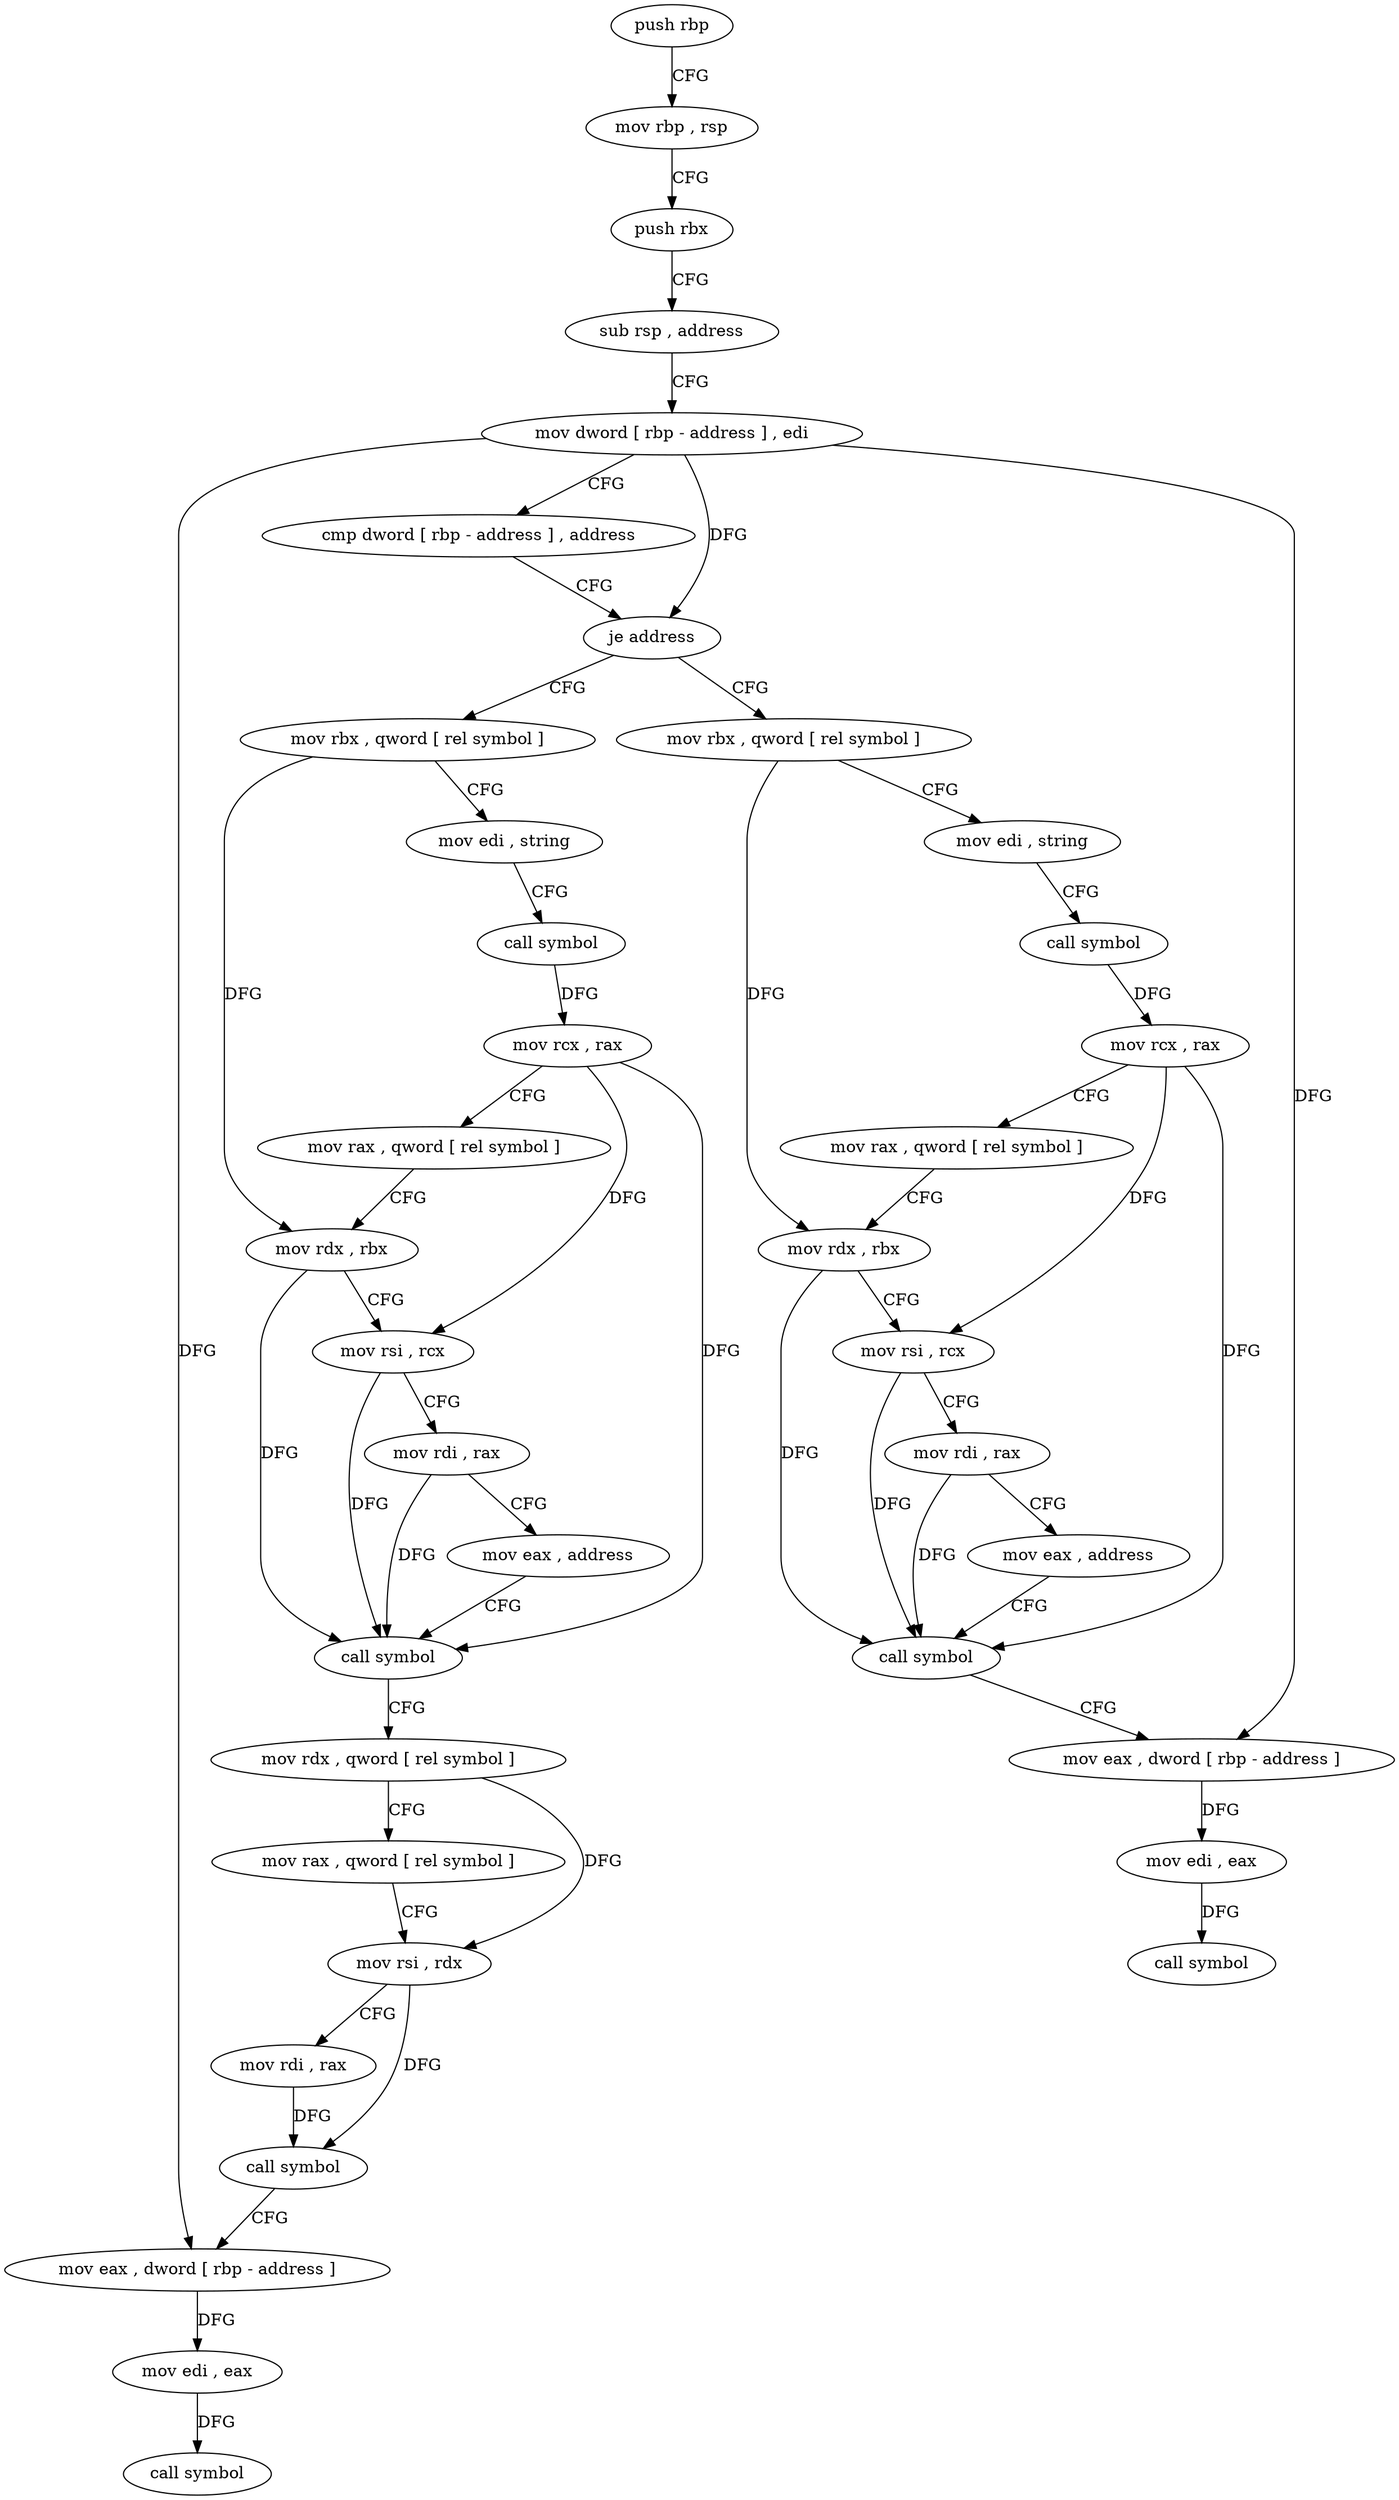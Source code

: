 digraph "func" {
"4200133" [label = "push rbp" ]
"4200134" [label = "mov rbp , rsp" ]
"4200137" [label = "push rbx" ]
"4200138" [label = "sub rsp , address" ]
"4200142" [label = "mov dword [ rbp - address ] , edi" ]
"4200145" [label = "cmp dword [ rbp - address ] , address" ]
"4200149" [label = "je address" ]
"4200207" [label = "mov rbx , qword [ rel symbol ]" ]
"4200151" [label = "mov rbx , qword [ rel symbol ]" ]
"4200214" [label = "mov edi , string" ]
"4200219" [label = "call symbol" ]
"4200224" [label = "mov rcx , rax" ]
"4200227" [label = "mov rax , qword [ rel symbol ]" ]
"4200234" [label = "mov rdx , rbx" ]
"4200237" [label = "mov rsi , rcx" ]
"4200240" [label = "mov rdi , rax" ]
"4200243" [label = "mov eax , address" ]
"4200248" [label = "call symbol" ]
"4200253" [label = "mov rdx , qword [ rel symbol ]" ]
"4200260" [label = "mov rax , qword [ rel symbol ]" ]
"4200267" [label = "mov rsi , rdx" ]
"4200270" [label = "mov rdi , rax" ]
"4200273" [label = "call symbol" ]
"4200278" [label = "mov eax , dword [ rbp - address ]" ]
"4200281" [label = "mov edi , eax" ]
"4200283" [label = "call symbol" ]
"4200158" [label = "mov edi , string" ]
"4200163" [label = "call symbol" ]
"4200168" [label = "mov rcx , rax" ]
"4200171" [label = "mov rax , qword [ rel symbol ]" ]
"4200178" [label = "mov rdx , rbx" ]
"4200181" [label = "mov rsi , rcx" ]
"4200184" [label = "mov rdi , rax" ]
"4200187" [label = "mov eax , address" ]
"4200192" [label = "call symbol" ]
"4200197" [label = "mov eax , dword [ rbp - address ]" ]
"4200200" [label = "mov edi , eax" ]
"4200202" [label = "call symbol" ]
"4200133" -> "4200134" [ label = "CFG" ]
"4200134" -> "4200137" [ label = "CFG" ]
"4200137" -> "4200138" [ label = "CFG" ]
"4200138" -> "4200142" [ label = "CFG" ]
"4200142" -> "4200145" [ label = "CFG" ]
"4200142" -> "4200149" [ label = "DFG" ]
"4200142" -> "4200278" [ label = "DFG" ]
"4200142" -> "4200197" [ label = "DFG" ]
"4200145" -> "4200149" [ label = "CFG" ]
"4200149" -> "4200207" [ label = "CFG" ]
"4200149" -> "4200151" [ label = "CFG" ]
"4200207" -> "4200214" [ label = "CFG" ]
"4200207" -> "4200234" [ label = "DFG" ]
"4200151" -> "4200158" [ label = "CFG" ]
"4200151" -> "4200178" [ label = "DFG" ]
"4200214" -> "4200219" [ label = "CFG" ]
"4200219" -> "4200224" [ label = "DFG" ]
"4200224" -> "4200227" [ label = "CFG" ]
"4200224" -> "4200237" [ label = "DFG" ]
"4200224" -> "4200248" [ label = "DFG" ]
"4200227" -> "4200234" [ label = "CFG" ]
"4200234" -> "4200237" [ label = "CFG" ]
"4200234" -> "4200248" [ label = "DFG" ]
"4200237" -> "4200240" [ label = "CFG" ]
"4200237" -> "4200248" [ label = "DFG" ]
"4200240" -> "4200243" [ label = "CFG" ]
"4200240" -> "4200248" [ label = "DFG" ]
"4200243" -> "4200248" [ label = "CFG" ]
"4200248" -> "4200253" [ label = "CFG" ]
"4200253" -> "4200260" [ label = "CFG" ]
"4200253" -> "4200267" [ label = "DFG" ]
"4200260" -> "4200267" [ label = "CFG" ]
"4200267" -> "4200270" [ label = "CFG" ]
"4200267" -> "4200273" [ label = "DFG" ]
"4200270" -> "4200273" [ label = "DFG" ]
"4200273" -> "4200278" [ label = "CFG" ]
"4200278" -> "4200281" [ label = "DFG" ]
"4200281" -> "4200283" [ label = "DFG" ]
"4200158" -> "4200163" [ label = "CFG" ]
"4200163" -> "4200168" [ label = "DFG" ]
"4200168" -> "4200171" [ label = "CFG" ]
"4200168" -> "4200181" [ label = "DFG" ]
"4200168" -> "4200192" [ label = "DFG" ]
"4200171" -> "4200178" [ label = "CFG" ]
"4200178" -> "4200181" [ label = "CFG" ]
"4200178" -> "4200192" [ label = "DFG" ]
"4200181" -> "4200184" [ label = "CFG" ]
"4200181" -> "4200192" [ label = "DFG" ]
"4200184" -> "4200187" [ label = "CFG" ]
"4200184" -> "4200192" [ label = "DFG" ]
"4200187" -> "4200192" [ label = "CFG" ]
"4200192" -> "4200197" [ label = "CFG" ]
"4200197" -> "4200200" [ label = "DFG" ]
"4200200" -> "4200202" [ label = "DFG" ]
}
